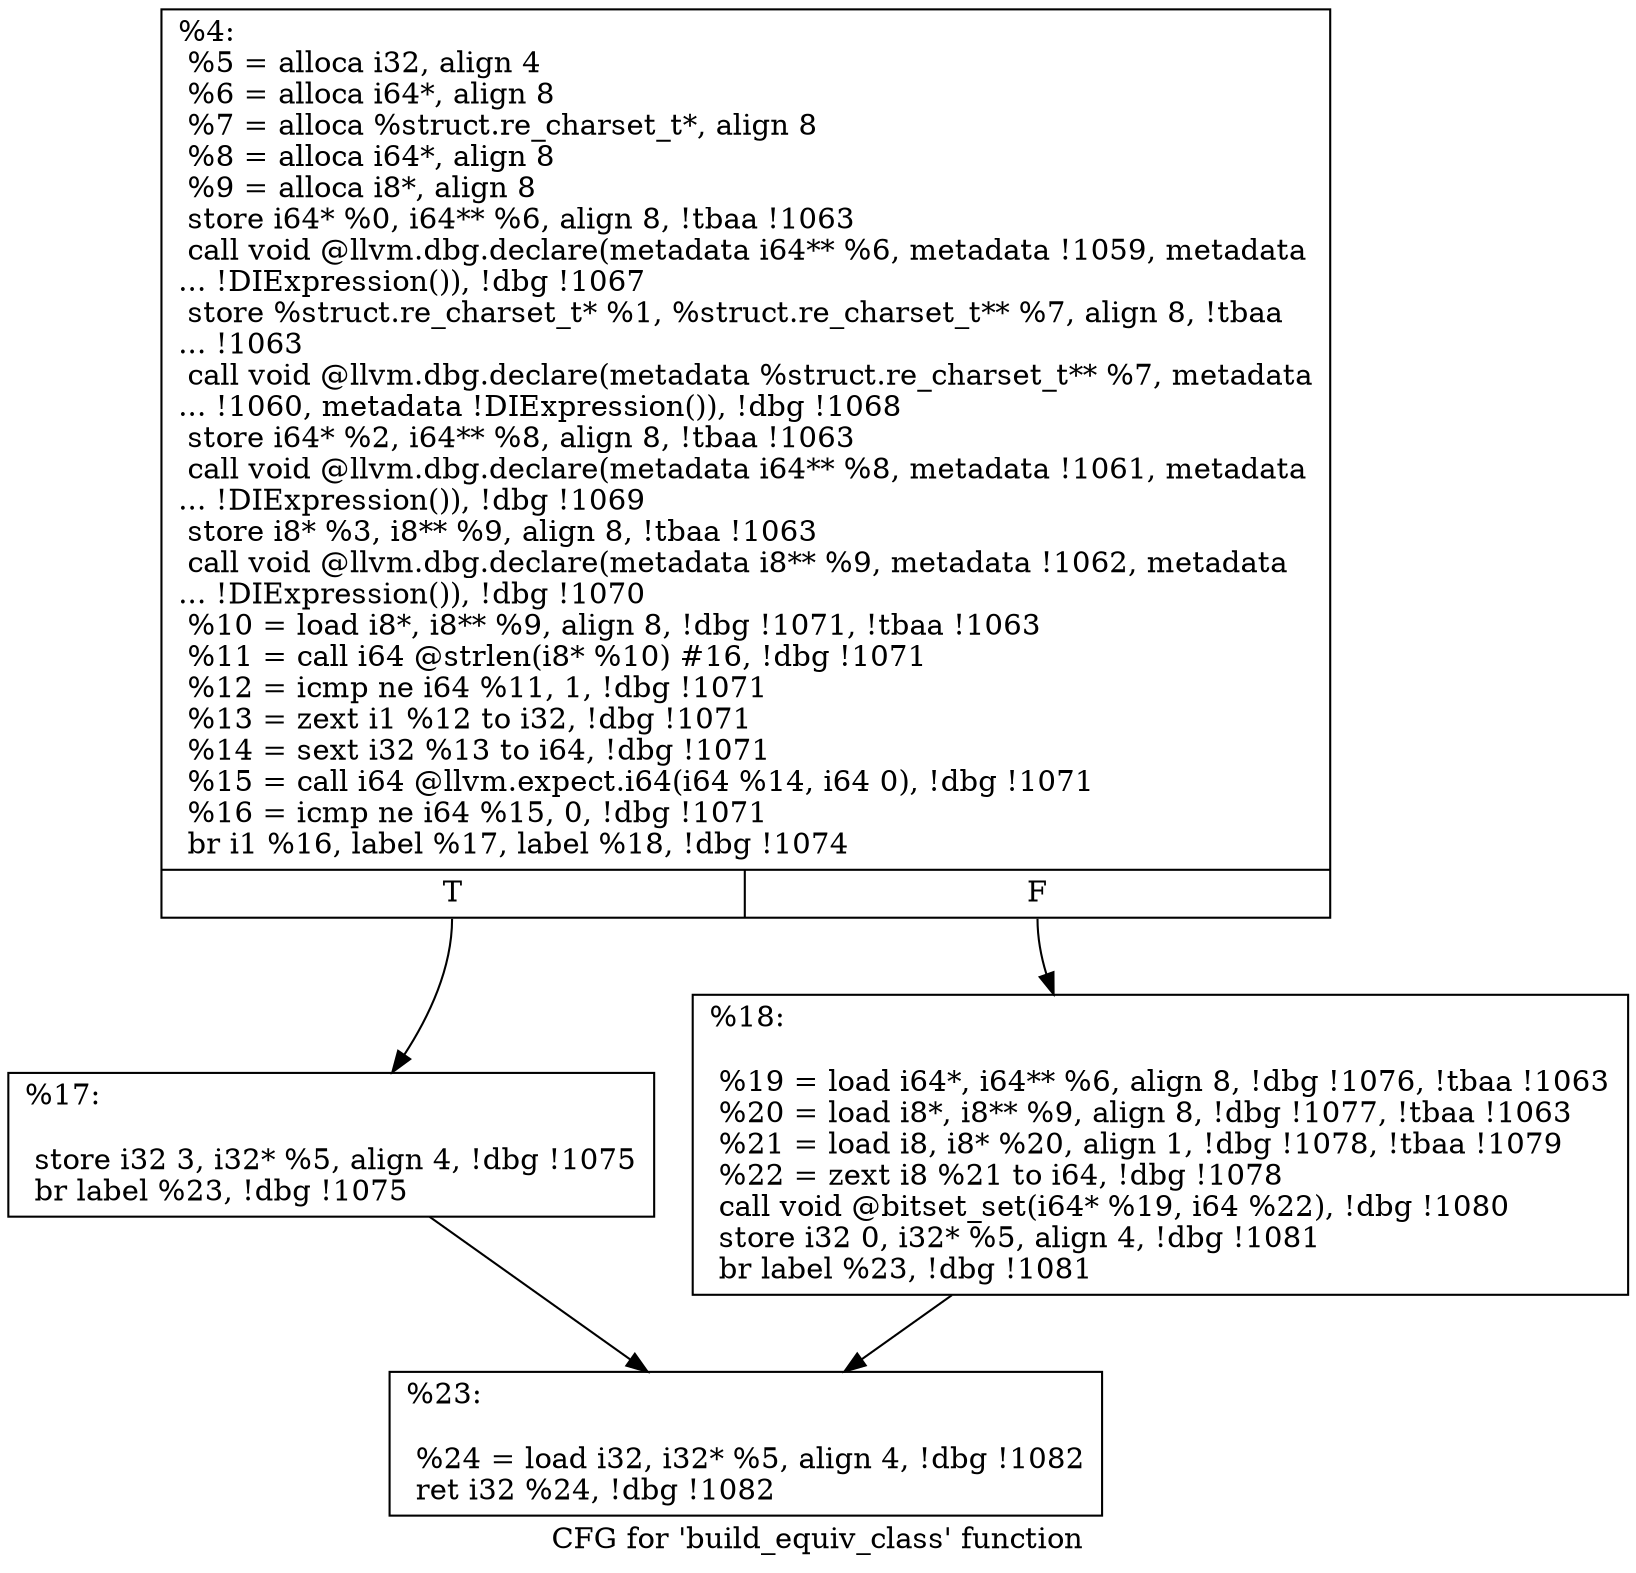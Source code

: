 digraph "CFG for 'build_equiv_class' function" {
	label="CFG for 'build_equiv_class' function";

	Node0xcaa560 [shape=record,label="{%4:\l  %5 = alloca i32, align 4\l  %6 = alloca i64*, align 8\l  %7 = alloca %struct.re_charset_t*, align 8\l  %8 = alloca i64*, align 8\l  %9 = alloca i8*, align 8\l  store i64* %0, i64** %6, align 8, !tbaa !1063\l  call void @llvm.dbg.declare(metadata i64** %6, metadata !1059, metadata\l... !DIExpression()), !dbg !1067\l  store %struct.re_charset_t* %1, %struct.re_charset_t** %7, align 8, !tbaa\l... !1063\l  call void @llvm.dbg.declare(metadata %struct.re_charset_t** %7, metadata\l... !1060, metadata !DIExpression()), !dbg !1068\l  store i64* %2, i64** %8, align 8, !tbaa !1063\l  call void @llvm.dbg.declare(metadata i64** %8, metadata !1061, metadata\l... !DIExpression()), !dbg !1069\l  store i8* %3, i8** %9, align 8, !tbaa !1063\l  call void @llvm.dbg.declare(metadata i8** %9, metadata !1062, metadata\l... !DIExpression()), !dbg !1070\l  %10 = load i8*, i8** %9, align 8, !dbg !1071, !tbaa !1063\l  %11 = call i64 @strlen(i8* %10) #16, !dbg !1071\l  %12 = icmp ne i64 %11, 1, !dbg !1071\l  %13 = zext i1 %12 to i32, !dbg !1071\l  %14 = sext i32 %13 to i64, !dbg !1071\l  %15 = call i64 @llvm.expect.i64(i64 %14, i64 0), !dbg !1071\l  %16 = icmp ne i64 %15, 0, !dbg !1071\l  br i1 %16, label %17, label %18, !dbg !1074\l|{<s0>T|<s1>F}}"];
	Node0xcaa560:s0 -> Node0xcaa690;
	Node0xcaa560:s1 -> Node0xcaa6e0;
	Node0xcaa690 [shape=record,label="{%17:\l\l  store i32 3, i32* %5, align 4, !dbg !1075\l  br label %23, !dbg !1075\l}"];
	Node0xcaa690 -> Node0xcaa730;
	Node0xcaa6e0 [shape=record,label="{%18:\l\l  %19 = load i64*, i64** %6, align 8, !dbg !1076, !tbaa !1063\l  %20 = load i8*, i8** %9, align 8, !dbg !1077, !tbaa !1063\l  %21 = load i8, i8* %20, align 1, !dbg !1078, !tbaa !1079\l  %22 = zext i8 %21 to i64, !dbg !1078\l  call void @bitset_set(i64* %19, i64 %22), !dbg !1080\l  store i32 0, i32* %5, align 4, !dbg !1081\l  br label %23, !dbg !1081\l}"];
	Node0xcaa6e0 -> Node0xcaa730;
	Node0xcaa730 [shape=record,label="{%23:\l\l  %24 = load i32, i32* %5, align 4, !dbg !1082\l  ret i32 %24, !dbg !1082\l}"];
}
